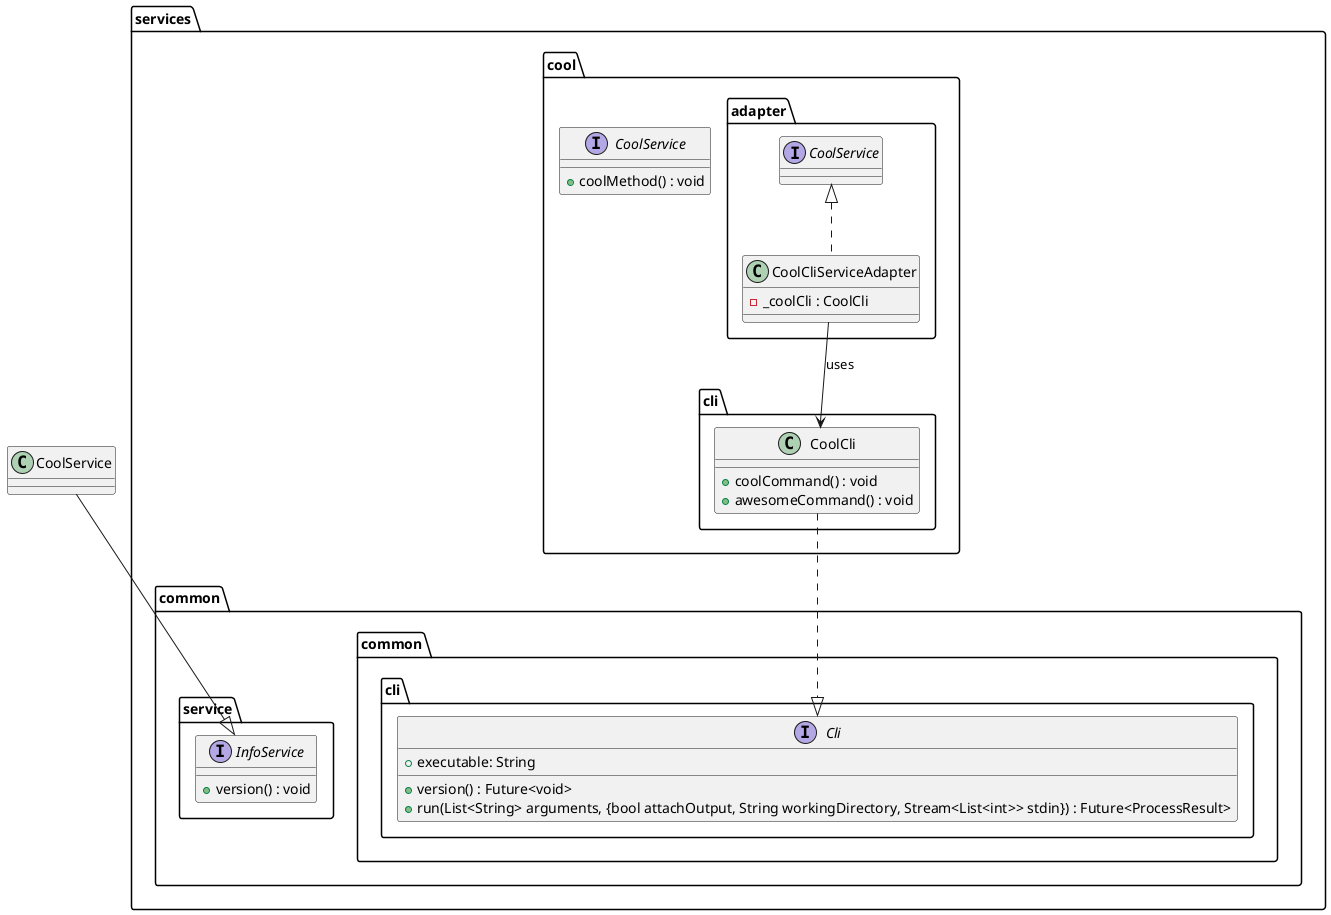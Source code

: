 @startuml cli_interfaces_class_diagram

package services {
    package cool as services.cool {
        interface CoolService{
            + coolMethod() : void
        }

        package adapter {
            class CoolCliServiceAdapter implements CoolService {
                - _coolCli : CoolCli
            }
       }

        package cli {
            class CoolCli {
                + coolCommand() : void
                + awesomeCommand() : void
            }
        }
    }

    package common {
        package cli as common.cli {
            interface Cli {
                + executable: String
                + version() : Future<void>
                + run(List<String> arguments, {bool attachOutput, String workingDirectory, Stream<List<int>> stdin}) : Future<ProcessResult>
            }
        }

        package service {
            interface InfoService {
                + version() : void
            }
        }
    }
}

CoolCliServiceAdapter -down-> CoolCli : uses

CoolService --|> InfoService
CoolCli ..|> Cli

@enduml
